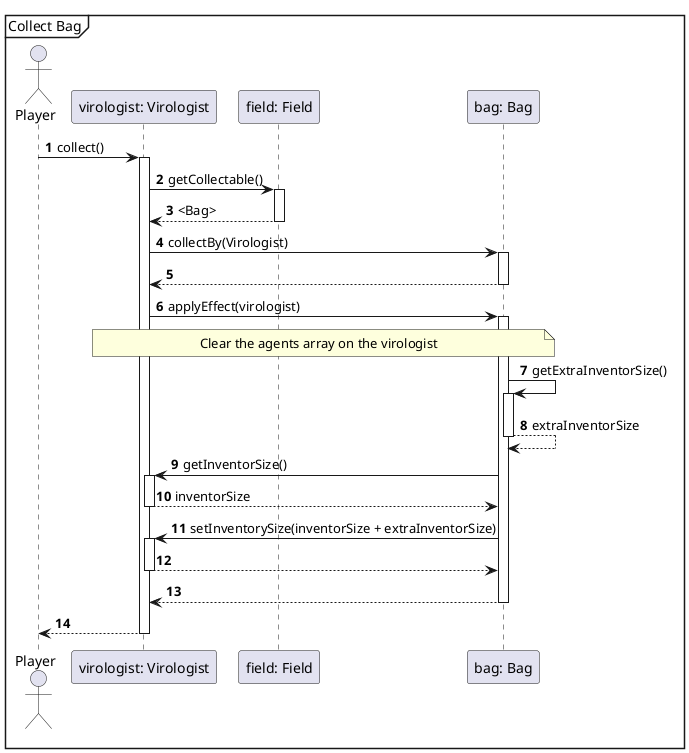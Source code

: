 @startuml
'https://plantuml.com/sequence-diagram

autonumber

mainframe Collect Bag

actor Player

Player -> "virologist: Virologist": collect()
Activate "virologist: Virologist"

"virologist: Virologist" -> "field: Field": getCollectable()
Activate "field: Field"
"field: Field" --> "virologist: Virologist": <Bag>
Deactivate "field: Field"

"virologist: Virologist" -> "bag: Bag": collectBy(Virologist)
Activate "bag: Bag"
"bag: Bag" --> "virologist: Virologist":
Deactivate "bag: Bag"

"virologist: Virologist" -> "bag: Bag"++ : applyEffect(virologist)

note over "virologist: Virologist","bag: Bag"
Clear the agents array on the virologist
end note
'Itt miért kéri le magától a méretét?
"bag: Bag" -> "bag: Bag"++ : getExtraInventorSize()
"bag: Bag" --> "bag: Bag"-- : extraInventorSize

"bag: Bag" -> "virologist: Virologist"++ : getInventorSize()
"virologist: Virologist" --> "bag: Bag"-- : inventorSize

"bag: Bag" -> "virologist: Virologist"++ : setInventorySize(inventorSize + extraInventorSize)
"virologist: Virologist" --> "bag: Bag"--

"bag: Bag" --> "virologist: Virologist"--


"virologist: Virologist" --> Player
Deactivate "virologist: Virologist"

@enduml